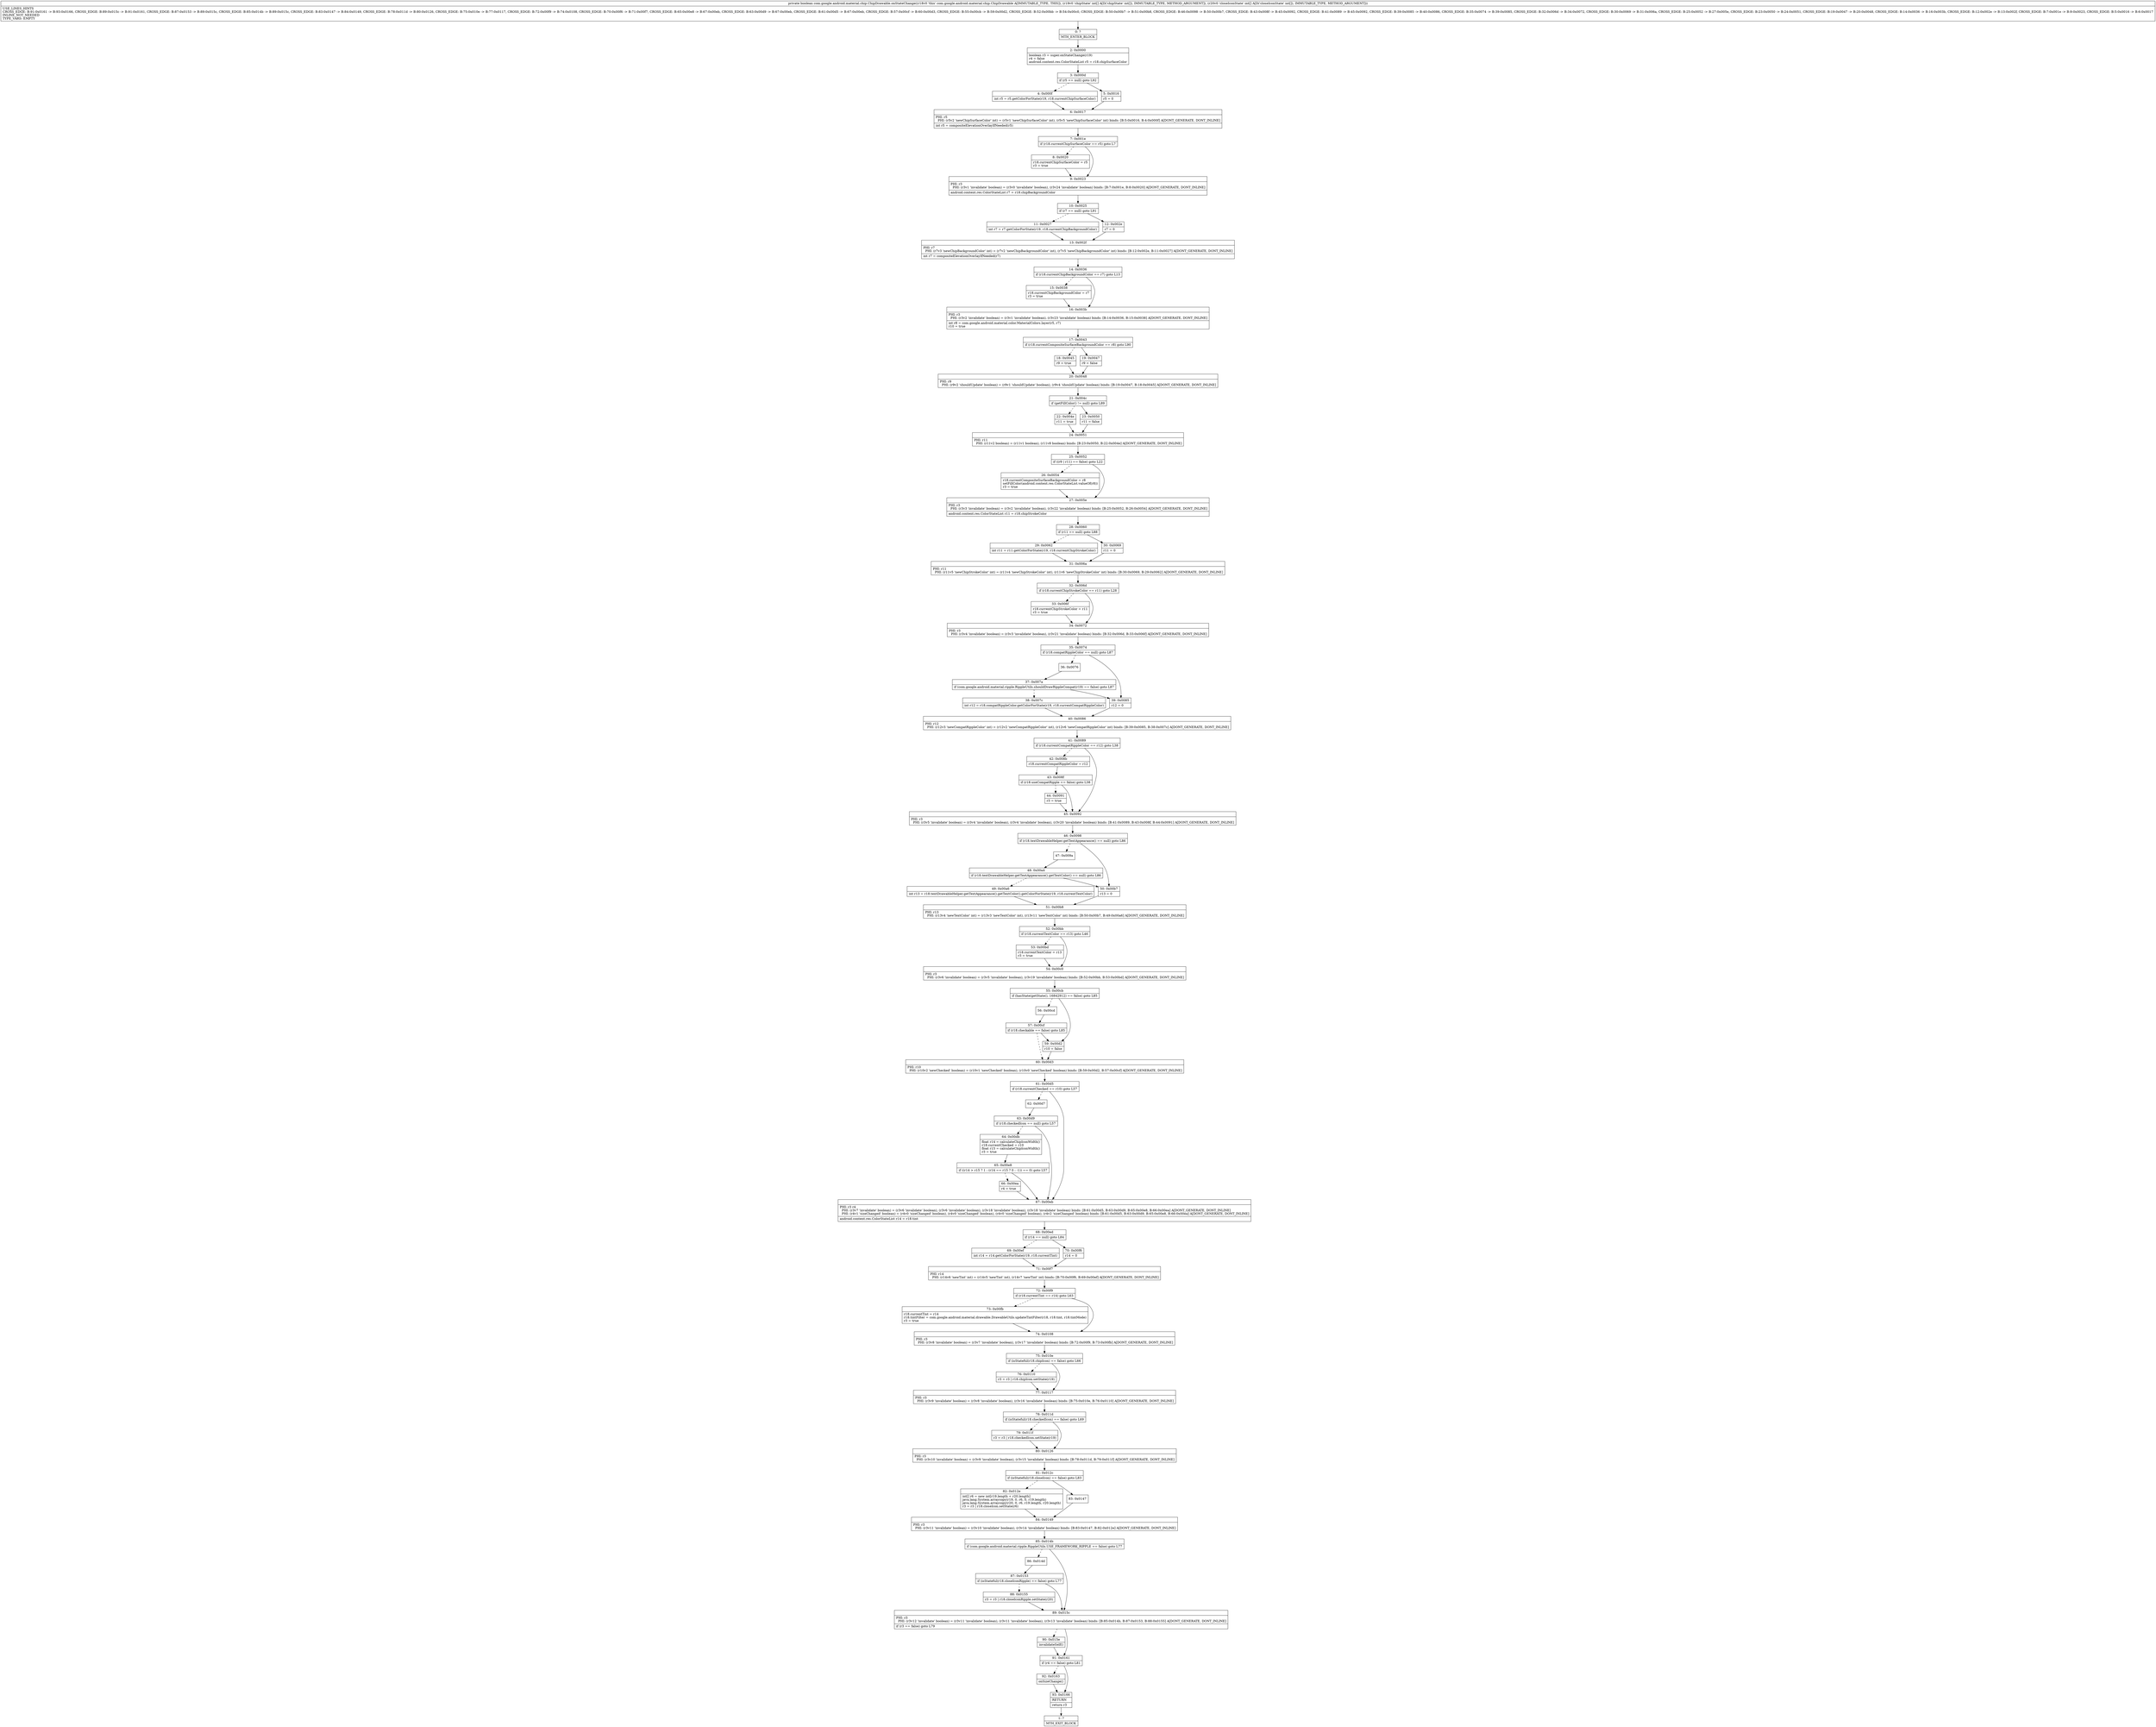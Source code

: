 digraph "CFG forcom.google.android.material.chip.ChipDrawable.onStateChange([I[I)Z" {
Node_0 [shape=record,label="{0\:\ ?|MTH_ENTER_BLOCK\l}"];
Node_2 [shape=record,label="{2\:\ 0x0000|boolean r3 = super.onStateChange(r19)\lr4 = false\landroid.content.res.ColorStateList r5 = r18.chipSurfaceColor\l}"];
Node_3 [shape=record,label="{3\:\ 0x000d|if (r5 == null) goto L92\l}"];
Node_4 [shape=record,label="{4\:\ 0x000f|int r5 = r5.getColorForState(r19, r18.currentChipSurfaceColor)\l}"];
Node_6 [shape=record,label="{6\:\ 0x0017|PHI: r5 \l  PHI: (r5v2 'newChipSurfaceColor' int) = (r5v1 'newChipSurfaceColor' int), (r5v5 'newChipSurfaceColor' int) binds: [B:5:0x0016, B:4:0x000f] A[DONT_GENERATE, DONT_INLINE]\l|int r5 = compositeElevationOverlayIfNeeded(r5)\l}"];
Node_7 [shape=record,label="{7\:\ 0x001e|if (r18.currentChipSurfaceColor == r5) goto L7\l}"];
Node_8 [shape=record,label="{8\:\ 0x0020|r18.currentChipSurfaceColor = r5\lr3 = true\l}"];
Node_9 [shape=record,label="{9\:\ 0x0023|PHI: r3 \l  PHI: (r3v1 'invalidate' boolean) = (r3v0 'invalidate' boolean), (r3v24 'invalidate' boolean) binds: [B:7:0x001e, B:8:0x0020] A[DONT_GENERATE, DONT_INLINE]\l|android.content.res.ColorStateList r7 = r18.chipBackgroundColor\l}"];
Node_10 [shape=record,label="{10\:\ 0x0025|if (r7 == null) goto L91\l}"];
Node_11 [shape=record,label="{11\:\ 0x0027|int r7 = r7.getColorForState(r19, r18.currentChipBackgroundColor)\l}"];
Node_13 [shape=record,label="{13\:\ 0x002f|PHI: r7 \l  PHI: (r7v3 'newChipBackgroundColor' int) = (r7v2 'newChipBackgroundColor' int), (r7v5 'newChipBackgroundColor' int) binds: [B:12:0x002e, B:11:0x0027] A[DONT_GENERATE, DONT_INLINE]\l|int r7 = compositeElevationOverlayIfNeeded(r7)\l}"];
Node_14 [shape=record,label="{14\:\ 0x0036|if (r18.currentChipBackgroundColor == r7) goto L13\l}"];
Node_15 [shape=record,label="{15\:\ 0x0038|r18.currentChipBackgroundColor = r7\lr3 = true\l}"];
Node_16 [shape=record,label="{16\:\ 0x003b|PHI: r3 \l  PHI: (r3v2 'invalidate' boolean) = (r3v1 'invalidate' boolean), (r3v23 'invalidate' boolean) binds: [B:14:0x0036, B:15:0x0038] A[DONT_GENERATE, DONT_INLINE]\l|int r8 = com.google.android.material.color.MaterialColors.layer(r5, r7)\lr10 = true\l}"];
Node_17 [shape=record,label="{17\:\ 0x0043|if (r18.currentCompositeSurfaceBackgroundColor == r8) goto L90\l}"];
Node_18 [shape=record,label="{18\:\ 0x0045|r9 = true\l}"];
Node_20 [shape=record,label="{20\:\ 0x0048|PHI: r9 \l  PHI: (r9v2 'shouldUpdate' boolean) = (r9v1 'shouldUpdate' boolean), (r9v4 'shouldUpdate' boolean) binds: [B:19:0x0047, B:18:0x0045] A[DONT_GENERATE, DONT_INLINE]\l}"];
Node_21 [shape=record,label="{21\:\ 0x004c|if (getFillColor() != null) goto L89\l}"];
Node_22 [shape=record,label="{22\:\ 0x004e|r11 = true\l}"];
Node_24 [shape=record,label="{24\:\ 0x0051|PHI: r11 \l  PHI: (r11v2 boolean) = (r11v1 boolean), (r11v8 boolean) binds: [B:23:0x0050, B:22:0x004e] A[DONT_GENERATE, DONT_INLINE]\l}"];
Node_25 [shape=record,label="{25\:\ 0x0052|if ((r9 \| r11) == false) goto L22\l}"];
Node_26 [shape=record,label="{26\:\ 0x0054|r18.currentCompositeSurfaceBackgroundColor = r8\lsetFillColor(android.content.res.ColorStateList.valueOf(r8))\lr3 = true\l}"];
Node_27 [shape=record,label="{27\:\ 0x005e|PHI: r3 \l  PHI: (r3v3 'invalidate' boolean) = (r3v2 'invalidate' boolean), (r3v22 'invalidate' boolean) binds: [B:25:0x0052, B:26:0x0054] A[DONT_GENERATE, DONT_INLINE]\l|android.content.res.ColorStateList r11 = r18.chipStrokeColor\l}"];
Node_28 [shape=record,label="{28\:\ 0x0060|if (r11 == null) goto L88\l}"];
Node_29 [shape=record,label="{29\:\ 0x0062|int r11 = r11.getColorForState(r19, r18.currentChipStrokeColor)\l}"];
Node_31 [shape=record,label="{31\:\ 0x006a|PHI: r11 \l  PHI: (r11v5 'newChipStrokeColor' int) = (r11v4 'newChipStrokeColor' int), (r11v6 'newChipStrokeColor' int) binds: [B:30:0x0069, B:29:0x0062] A[DONT_GENERATE, DONT_INLINE]\l}"];
Node_32 [shape=record,label="{32\:\ 0x006d|if (r18.currentChipStrokeColor == r11) goto L28\l}"];
Node_33 [shape=record,label="{33\:\ 0x006f|r18.currentChipStrokeColor = r11\lr3 = true\l}"];
Node_34 [shape=record,label="{34\:\ 0x0072|PHI: r3 \l  PHI: (r3v4 'invalidate' boolean) = (r3v3 'invalidate' boolean), (r3v21 'invalidate' boolean) binds: [B:32:0x006d, B:33:0x006f] A[DONT_GENERATE, DONT_INLINE]\l}"];
Node_35 [shape=record,label="{35\:\ 0x0074|if (r18.compatRippleColor == null) goto L87\l}"];
Node_36 [shape=record,label="{36\:\ 0x0076}"];
Node_37 [shape=record,label="{37\:\ 0x007a|if (com.google.android.material.ripple.RippleUtils.shouldDrawRippleCompat(r19) == false) goto L87\l}"];
Node_38 [shape=record,label="{38\:\ 0x007c|int r12 = r18.compatRippleColor.getColorForState(r19, r18.currentCompatRippleColor)\l}"];
Node_40 [shape=record,label="{40\:\ 0x0086|PHI: r12 \l  PHI: (r12v3 'newCompatRippleColor' int) = (r12v2 'newCompatRippleColor' int), (r12v6 'newCompatRippleColor' int) binds: [B:39:0x0085, B:38:0x007c] A[DONT_GENERATE, DONT_INLINE]\l}"];
Node_41 [shape=record,label="{41\:\ 0x0089|if (r18.currentCompatRippleColor == r12) goto L38\l}"];
Node_42 [shape=record,label="{42\:\ 0x008b|r18.currentCompatRippleColor = r12\l}"];
Node_43 [shape=record,label="{43\:\ 0x008f|if (r18.useCompatRipple == false) goto L38\l}"];
Node_44 [shape=record,label="{44\:\ 0x0091|r3 = true\l}"];
Node_45 [shape=record,label="{45\:\ 0x0092|PHI: r3 \l  PHI: (r3v5 'invalidate' boolean) = (r3v4 'invalidate' boolean), (r3v4 'invalidate' boolean), (r3v20 'invalidate' boolean) binds: [B:41:0x0089, B:43:0x008f, B:44:0x0091] A[DONT_GENERATE, DONT_INLINE]\l}"];
Node_46 [shape=record,label="{46\:\ 0x0098|if (r18.textDrawableHelper.getTextAppearance() == null) goto L86\l}"];
Node_47 [shape=record,label="{47\:\ 0x009a}"];
Node_48 [shape=record,label="{48\:\ 0x00a4|if (r18.textDrawableHelper.getTextAppearance().getTextColor() == null) goto L86\l}"];
Node_49 [shape=record,label="{49\:\ 0x00a6|int r13 = r18.textDrawableHelper.getTextAppearance().getTextColor().getColorForState(r19, r18.currentTextColor)\l}"];
Node_51 [shape=record,label="{51\:\ 0x00b8|PHI: r13 \l  PHI: (r13v4 'newTextColor' int) = (r13v3 'newTextColor' int), (r13v11 'newTextColor' int) binds: [B:50:0x00b7, B:49:0x00a6] A[DONT_GENERATE, DONT_INLINE]\l}"];
Node_52 [shape=record,label="{52\:\ 0x00bb|if (r18.currentTextColor == r13) goto L46\l}"];
Node_53 [shape=record,label="{53\:\ 0x00bd|r18.currentTextColor = r13\lr3 = true\l}"];
Node_54 [shape=record,label="{54\:\ 0x00c0|PHI: r3 \l  PHI: (r3v6 'invalidate' boolean) = (r3v5 'invalidate' boolean), (r3v19 'invalidate' boolean) binds: [B:52:0x00bb, B:53:0x00bd] A[DONT_GENERATE, DONT_INLINE]\l}"];
Node_55 [shape=record,label="{55\:\ 0x00cb|if (hasState(getState(), 16842912) == false) goto L85\l}"];
Node_56 [shape=record,label="{56\:\ 0x00cd}"];
Node_57 [shape=record,label="{57\:\ 0x00cf|if (r18.checkable == false) goto L85\l}"];
Node_60 [shape=record,label="{60\:\ 0x00d3|PHI: r10 \l  PHI: (r10v2 'newChecked' boolean) = (r10v1 'newChecked' boolean), (r10v0 'newChecked' boolean) binds: [B:59:0x00d2, B:57:0x00cf] A[DONT_GENERATE, DONT_INLINE]\l}"];
Node_61 [shape=record,label="{61\:\ 0x00d5|if (r18.currentChecked == r10) goto L57\l}"];
Node_62 [shape=record,label="{62\:\ 0x00d7}"];
Node_63 [shape=record,label="{63\:\ 0x00d9|if (r18.checkedIcon == null) goto L57\l}"];
Node_64 [shape=record,label="{64\:\ 0x00db|float r14 = calculateChipIconWidth()\lr18.currentChecked = r10\lfloat r15 = calculateChipIconWidth()\lr3 = true\l}"];
Node_65 [shape=record,label="{65\:\ 0x00e8|if ((r14 \> r15 ? 1 : (r14 == r15 ? 0 : \-1)) == 0) goto L57\l}"];
Node_66 [shape=record,label="{66\:\ 0x00ea|r4 = true\l}"];
Node_67 [shape=record,label="{67\:\ 0x00eb|PHI: r3 r4 \l  PHI: (r3v7 'invalidate' boolean) = (r3v6 'invalidate' boolean), (r3v6 'invalidate' boolean), (r3v18 'invalidate' boolean), (r3v18 'invalidate' boolean) binds: [B:61:0x00d5, B:63:0x00d9, B:65:0x00e8, B:66:0x00ea] A[DONT_GENERATE, DONT_INLINE]\l  PHI: (r4v1 'sizeChanged' boolean) = (r4v0 'sizeChanged' boolean), (r4v0 'sizeChanged' boolean), (r4v0 'sizeChanged' boolean), (r4v2 'sizeChanged' boolean) binds: [B:61:0x00d5, B:63:0x00d9, B:65:0x00e8, B:66:0x00ea] A[DONT_GENERATE, DONT_INLINE]\l|android.content.res.ColorStateList r14 = r18.tint\l}"];
Node_68 [shape=record,label="{68\:\ 0x00ed|if (r14 == null) goto L84\l}"];
Node_69 [shape=record,label="{69\:\ 0x00ef|int r14 = r14.getColorForState(r19, r18.currentTint)\l}"];
Node_71 [shape=record,label="{71\:\ 0x00f7|PHI: r14 \l  PHI: (r14v6 'newTint' int) = (r14v5 'newTint' int), (r14v7 'newTint' int) binds: [B:70:0x00f6, B:69:0x00ef] A[DONT_GENERATE, DONT_INLINE]\l}"];
Node_72 [shape=record,label="{72\:\ 0x00f9|if (r18.currentTint == r14) goto L63\l}"];
Node_73 [shape=record,label="{73\:\ 0x00fb|r18.currentTint = r14\lr18.tintFilter = com.google.android.material.drawable.DrawableUtils.updateTintFilter(r18, r18.tint, r18.tintMode)\lr3 = true\l}"];
Node_74 [shape=record,label="{74\:\ 0x0108|PHI: r3 \l  PHI: (r3v8 'invalidate' boolean) = (r3v7 'invalidate' boolean), (r3v17 'invalidate' boolean) binds: [B:72:0x00f9, B:73:0x00fb] A[DONT_GENERATE, DONT_INLINE]\l}"];
Node_75 [shape=record,label="{75\:\ 0x010e|if (isStateful(r18.chipIcon) == false) goto L66\l}"];
Node_76 [shape=record,label="{76\:\ 0x0110|r3 = r3 \| r18.chipIcon.setState(r19)\l}"];
Node_77 [shape=record,label="{77\:\ 0x0117|PHI: r3 \l  PHI: (r3v9 'invalidate' boolean) = (r3v8 'invalidate' boolean), (r3v16 'invalidate' boolean) binds: [B:75:0x010e, B:76:0x0110] A[DONT_GENERATE, DONT_INLINE]\l}"];
Node_78 [shape=record,label="{78\:\ 0x011d|if (isStateful(r18.checkedIcon) == false) goto L69\l}"];
Node_79 [shape=record,label="{79\:\ 0x011f|r3 = r3 \| r18.checkedIcon.setState(r19)\l}"];
Node_80 [shape=record,label="{80\:\ 0x0126|PHI: r3 \l  PHI: (r3v10 'invalidate' boolean) = (r3v9 'invalidate' boolean), (r3v15 'invalidate' boolean) binds: [B:78:0x011d, B:79:0x011f] A[DONT_GENERATE, DONT_INLINE]\l}"];
Node_81 [shape=record,label="{81\:\ 0x012c|if (isStateful(r18.closeIcon) == false) goto L83\l}"];
Node_82 [shape=record,label="{82\:\ 0x012e|int[] r6 = new int[r19.length + r20.length]\ljava.lang.System.arraycopy(r19, 0, r6, 0, r19.length)\ljava.lang.System.arraycopy(r20, 0, r6, r19.length, r20.length)\lr3 = r3 \| r18.closeIcon.setState(r6)\l}"];
Node_84 [shape=record,label="{84\:\ 0x0149|PHI: r3 \l  PHI: (r3v11 'invalidate' boolean) = (r3v10 'invalidate' boolean), (r3v14 'invalidate' boolean) binds: [B:83:0x0147, B:82:0x012e] A[DONT_GENERATE, DONT_INLINE]\l}"];
Node_85 [shape=record,label="{85\:\ 0x014b|if (com.google.android.material.ripple.RippleUtils.USE_FRAMEWORK_RIPPLE == false) goto L77\l}"];
Node_86 [shape=record,label="{86\:\ 0x014d}"];
Node_87 [shape=record,label="{87\:\ 0x0153|if (isStateful(r18.closeIconRipple) == false) goto L77\l}"];
Node_88 [shape=record,label="{88\:\ 0x0155|r3 = r3 \| r18.closeIconRipple.setState(r20)\l}"];
Node_89 [shape=record,label="{89\:\ 0x015c|PHI: r3 \l  PHI: (r3v12 'invalidate' boolean) = (r3v11 'invalidate' boolean), (r3v11 'invalidate' boolean), (r3v13 'invalidate' boolean) binds: [B:85:0x014b, B:87:0x0153, B:88:0x0155] A[DONT_GENERATE, DONT_INLINE]\l|if (r3 == false) goto L79\l}"];
Node_90 [shape=record,label="{90\:\ 0x015e|invalidateSelf()\l}"];
Node_91 [shape=record,label="{91\:\ 0x0161|if (r4 == false) goto L81\l}"];
Node_92 [shape=record,label="{92\:\ 0x0163|onSizeChange()\l}"];
Node_93 [shape=record,label="{93\:\ 0x0166|RETURN\l|return r3\l}"];
Node_1 [shape=record,label="{1\:\ ?|MTH_EXIT_BLOCK\l}"];
Node_83 [shape=record,label="{83\:\ 0x0147}"];
Node_70 [shape=record,label="{70\:\ 0x00f6|r14 = 0\l}"];
Node_59 [shape=record,label="{59\:\ 0x00d2|r10 = false\l}"];
Node_50 [shape=record,label="{50\:\ 0x00b7|r13 = 0\l}"];
Node_39 [shape=record,label="{39\:\ 0x0085|r12 = 0\l}"];
Node_30 [shape=record,label="{30\:\ 0x0069|r11 = 0\l}"];
Node_23 [shape=record,label="{23\:\ 0x0050|r11 = false\l}"];
Node_19 [shape=record,label="{19\:\ 0x0047|r9 = false\l}"];
Node_12 [shape=record,label="{12\:\ 0x002e|r7 = 0\l}"];
Node_5 [shape=record,label="{5\:\ 0x0016|r5 = 0\l}"];
MethodNode[shape=record,label="{private boolean com.google.android.material.chip.ChipDrawable.onStateChange((r18v0 'this' com.google.android.material.chip.ChipDrawable A[IMMUTABLE_TYPE, THIS]), (r19v0 'chipState' int[] A[D('chipState' int[]), IMMUTABLE_TYPE, METHOD_ARGUMENT]), (r20v0 'closeIconState' int[] A[D('closeIconState' int[]), IMMUTABLE_TYPE, METHOD_ARGUMENT]))  | USE_LINES_HINTS\lCROSS_EDGE: B:91:0x0161 \-\> B:93:0x0166, CROSS_EDGE: B:89:0x015c \-\> B:91:0x0161, CROSS_EDGE: B:87:0x0153 \-\> B:89:0x015c, CROSS_EDGE: B:85:0x014b \-\> B:89:0x015c, CROSS_EDGE: B:83:0x0147 \-\> B:84:0x0149, CROSS_EDGE: B:78:0x011d \-\> B:80:0x0126, CROSS_EDGE: B:75:0x010e \-\> B:77:0x0117, CROSS_EDGE: B:72:0x00f9 \-\> B:74:0x0108, CROSS_EDGE: B:70:0x00f6 \-\> B:71:0x00f7, CROSS_EDGE: B:65:0x00e8 \-\> B:67:0x00eb, CROSS_EDGE: B:63:0x00d9 \-\> B:67:0x00eb, CROSS_EDGE: B:61:0x00d5 \-\> B:67:0x00eb, CROSS_EDGE: B:57:0x00cf \-\> B:60:0x00d3, CROSS_EDGE: B:55:0x00cb \-\> B:59:0x00d2, CROSS_EDGE: B:52:0x00bb \-\> B:54:0x00c0, CROSS_EDGE: B:50:0x00b7 \-\> B:51:0x00b8, CROSS_EDGE: B:46:0x0098 \-\> B:50:0x00b7, CROSS_EDGE: B:43:0x008f \-\> B:45:0x0092, CROSS_EDGE: B:41:0x0089 \-\> B:45:0x0092, CROSS_EDGE: B:39:0x0085 \-\> B:40:0x0086, CROSS_EDGE: B:35:0x0074 \-\> B:39:0x0085, CROSS_EDGE: B:32:0x006d \-\> B:34:0x0072, CROSS_EDGE: B:30:0x0069 \-\> B:31:0x006a, CROSS_EDGE: B:25:0x0052 \-\> B:27:0x005e, CROSS_EDGE: B:23:0x0050 \-\> B:24:0x0051, CROSS_EDGE: B:19:0x0047 \-\> B:20:0x0048, CROSS_EDGE: B:14:0x0036 \-\> B:16:0x003b, CROSS_EDGE: B:12:0x002e \-\> B:13:0x002f, CROSS_EDGE: B:7:0x001e \-\> B:9:0x0023, CROSS_EDGE: B:5:0x0016 \-\> B:6:0x0017\lINLINE_NOT_NEEDED\lTYPE_VARS: EMPTY\l}"];
MethodNode -> Node_0;Node_0 -> Node_2;
Node_2 -> Node_3;
Node_3 -> Node_4[style=dashed];
Node_3 -> Node_5;
Node_4 -> Node_6;
Node_6 -> Node_7;
Node_7 -> Node_8[style=dashed];
Node_7 -> Node_9;
Node_8 -> Node_9;
Node_9 -> Node_10;
Node_10 -> Node_11[style=dashed];
Node_10 -> Node_12;
Node_11 -> Node_13;
Node_13 -> Node_14;
Node_14 -> Node_15[style=dashed];
Node_14 -> Node_16;
Node_15 -> Node_16;
Node_16 -> Node_17;
Node_17 -> Node_18[style=dashed];
Node_17 -> Node_19;
Node_18 -> Node_20;
Node_20 -> Node_21;
Node_21 -> Node_22[style=dashed];
Node_21 -> Node_23;
Node_22 -> Node_24;
Node_24 -> Node_25;
Node_25 -> Node_26[style=dashed];
Node_25 -> Node_27;
Node_26 -> Node_27;
Node_27 -> Node_28;
Node_28 -> Node_29[style=dashed];
Node_28 -> Node_30;
Node_29 -> Node_31;
Node_31 -> Node_32;
Node_32 -> Node_33[style=dashed];
Node_32 -> Node_34;
Node_33 -> Node_34;
Node_34 -> Node_35;
Node_35 -> Node_36[style=dashed];
Node_35 -> Node_39;
Node_36 -> Node_37;
Node_37 -> Node_38[style=dashed];
Node_37 -> Node_39;
Node_38 -> Node_40;
Node_40 -> Node_41;
Node_41 -> Node_42[style=dashed];
Node_41 -> Node_45;
Node_42 -> Node_43;
Node_43 -> Node_44[style=dashed];
Node_43 -> Node_45;
Node_44 -> Node_45;
Node_45 -> Node_46;
Node_46 -> Node_47[style=dashed];
Node_46 -> Node_50;
Node_47 -> Node_48;
Node_48 -> Node_49[style=dashed];
Node_48 -> Node_50;
Node_49 -> Node_51;
Node_51 -> Node_52;
Node_52 -> Node_53[style=dashed];
Node_52 -> Node_54;
Node_53 -> Node_54;
Node_54 -> Node_55;
Node_55 -> Node_56[style=dashed];
Node_55 -> Node_59;
Node_56 -> Node_57;
Node_57 -> Node_59;
Node_57 -> Node_60[style=dashed];
Node_60 -> Node_61;
Node_61 -> Node_62[style=dashed];
Node_61 -> Node_67;
Node_62 -> Node_63;
Node_63 -> Node_64[style=dashed];
Node_63 -> Node_67;
Node_64 -> Node_65;
Node_65 -> Node_66[style=dashed];
Node_65 -> Node_67;
Node_66 -> Node_67;
Node_67 -> Node_68;
Node_68 -> Node_69[style=dashed];
Node_68 -> Node_70;
Node_69 -> Node_71;
Node_71 -> Node_72;
Node_72 -> Node_73[style=dashed];
Node_72 -> Node_74;
Node_73 -> Node_74;
Node_74 -> Node_75;
Node_75 -> Node_76[style=dashed];
Node_75 -> Node_77;
Node_76 -> Node_77;
Node_77 -> Node_78;
Node_78 -> Node_79[style=dashed];
Node_78 -> Node_80;
Node_79 -> Node_80;
Node_80 -> Node_81;
Node_81 -> Node_82[style=dashed];
Node_81 -> Node_83;
Node_82 -> Node_84;
Node_84 -> Node_85;
Node_85 -> Node_86[style=dashed];
Node_85 -> Node_89;
Node_86 -> Node_87;
Node_87 -> Node_88[style=dashed];
Node_87 -> Node_89;
Node_88 -> Node_89;
Node_89 -> Node_90[style=dashed];
Node_89 -> Node_91;
Node_90 -> Node_91;
Node_91 -> Node_92[style=dashed];
Node_91 -> Node_93;
Node_92 -> Node_93;
Node_93 -> Node_1;
Node_83 -> Node_84;
Node_70 -> Node_71;
Node_59 -> Node_60;
Node_50 -> Node_51;
Node_39 -> Node_40;
Node_30 -> Node_31;
Node_23 -> Node_24;
Node_19 -> Node_20;
Node_12 -> Node_13;
Node_5 -> Node_6;
}


